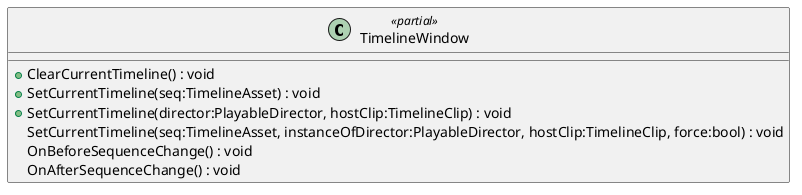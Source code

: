 @startuml
class TimelineWindow <<partial>> {
    + ClearCurrentTimeline() : void
    + SetCurrentTimeline(seq:TimelineAsset) : void
    + SetCurrentTimeline(director:PlayableDirector, hostClip:TimelineClip) : void
    SetCurrentTimeline(seq:TimelineAsset, instanceOfDirector:PlayableDirector, hostClip:TimelineClip, force:bool) : void
    OnBeforeSequenceChange() : void
    OnAfterSequenceChange() : void
}
@enduml

